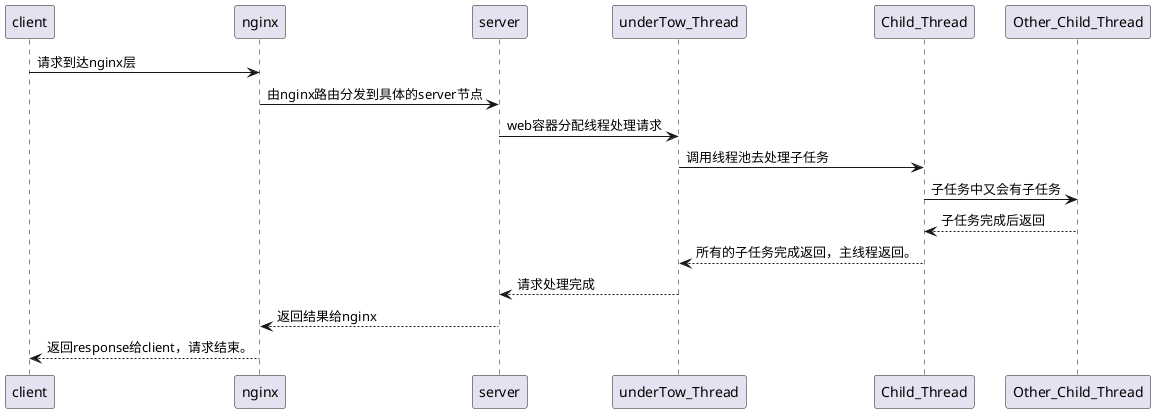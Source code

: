 @startuml
client -> nginx: 请求到达nginx层
nginx -> server: 由nginx路由分发到具体的server节点
server -> underTow_Thread:web容器分配线程处理请求
underTow_Thread -> Child_Thread: 调用线程池去处理子任务
Child_Thread -> Other_Child_Thread: 子任务中又会有子任务
Other_Child_Thread --> Child_Thread:子任务完成后返回
Child_Thread --> underTow_Thread:所有的子任务完成返回，主线程返回。
underTow_Thread --> server:请求处理完成
server --> nginx:返回结果给nginx
nginx --> client:返回response给client，请求结束。
@enduml